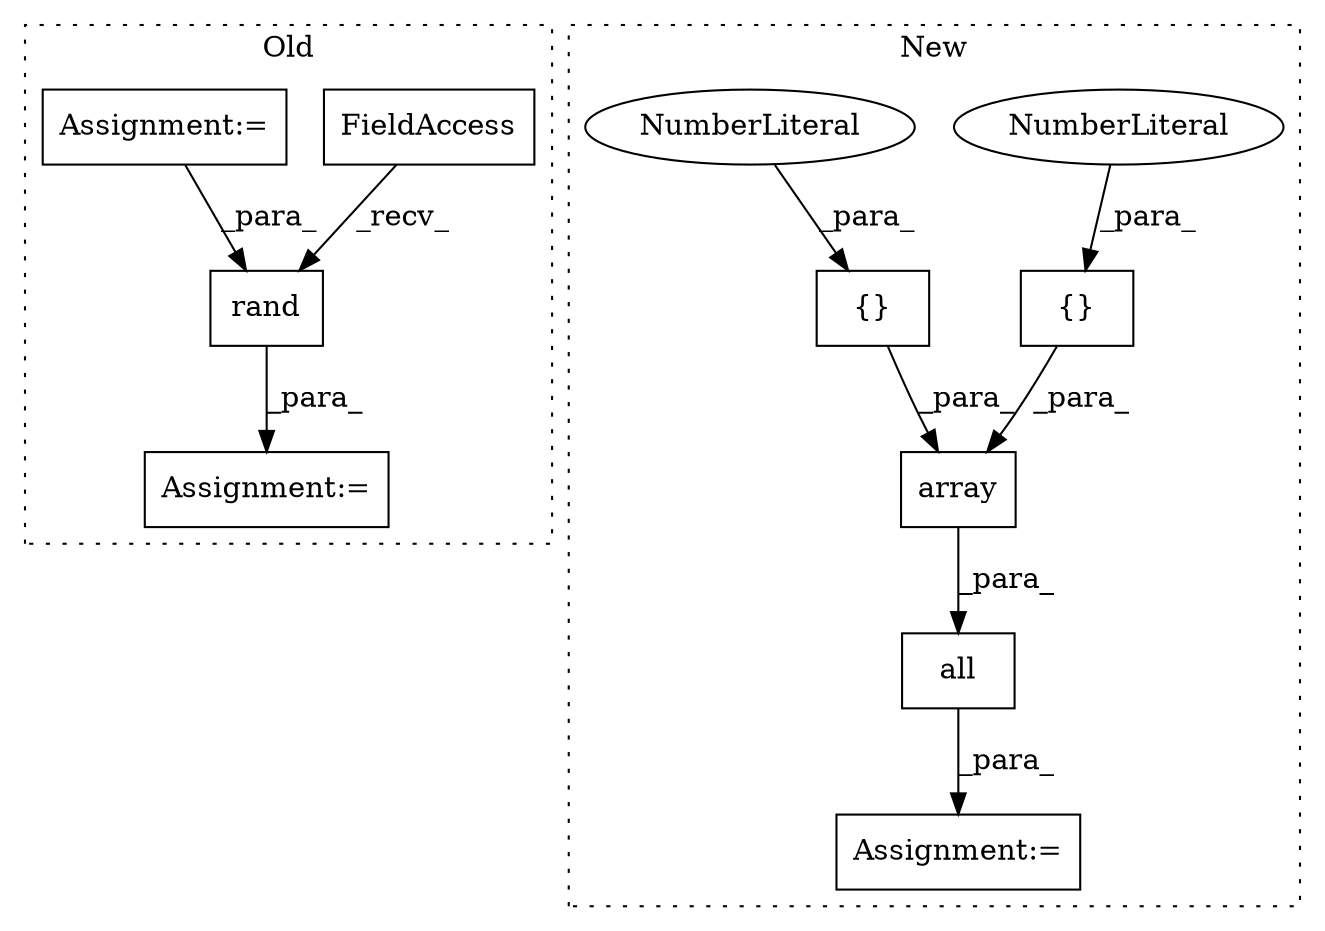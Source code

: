 digraph G {
subgraph cluster0 {
1 [label="rand" a="32" s="2519,2537" l="5,1" shape="box"];
8 [label="FieldAccess" a="22" s="2494" l="24" shape="box"];
9 [label="Assignment:=" a="7" s="2493" l="1" shape="box"];
11 [label="Assignment:=" a="7" s="2468" l="1" shape="box"];
label = "Old";
style="dotted";
}
subgraph cluster1 {
2 [label="all" a="32" s="2820,2859" l="4,1" shape="box"];
3 [label="{}" a="4" s="2717,2725" l="1,1" shape="box"];
4 [label="array" a="32" s="2672,2738" l="6,1" shape="box"];
5 [label="{}" a="4" s="2705,2713" l="1,1" shape="box"];
6 [label="NumberLiteral" a="34" s="2718" l="3" shape="ellipse"];
7 [label="NumberLiteral" a="34" s="2710" l="3" shape="ellipse"];
10 [label="Assignment:=" a="7" s="2801" l="1" shape="box"];
label = "New";
style="dotted";
}
1 -> 9 [label="_para_"];
2 -> 10 [label="_para_"];
3 -> 4 [label="_para_"];
4 -> 2 [label="_para_"];
5 -> 4 [label="_para_"];
6 -> 3 [label="_para_"];
7 -> 5 [label="_para_"];
8 -> 1 [label="_recv_"];
11 -> 1 [label="_para_"];
}